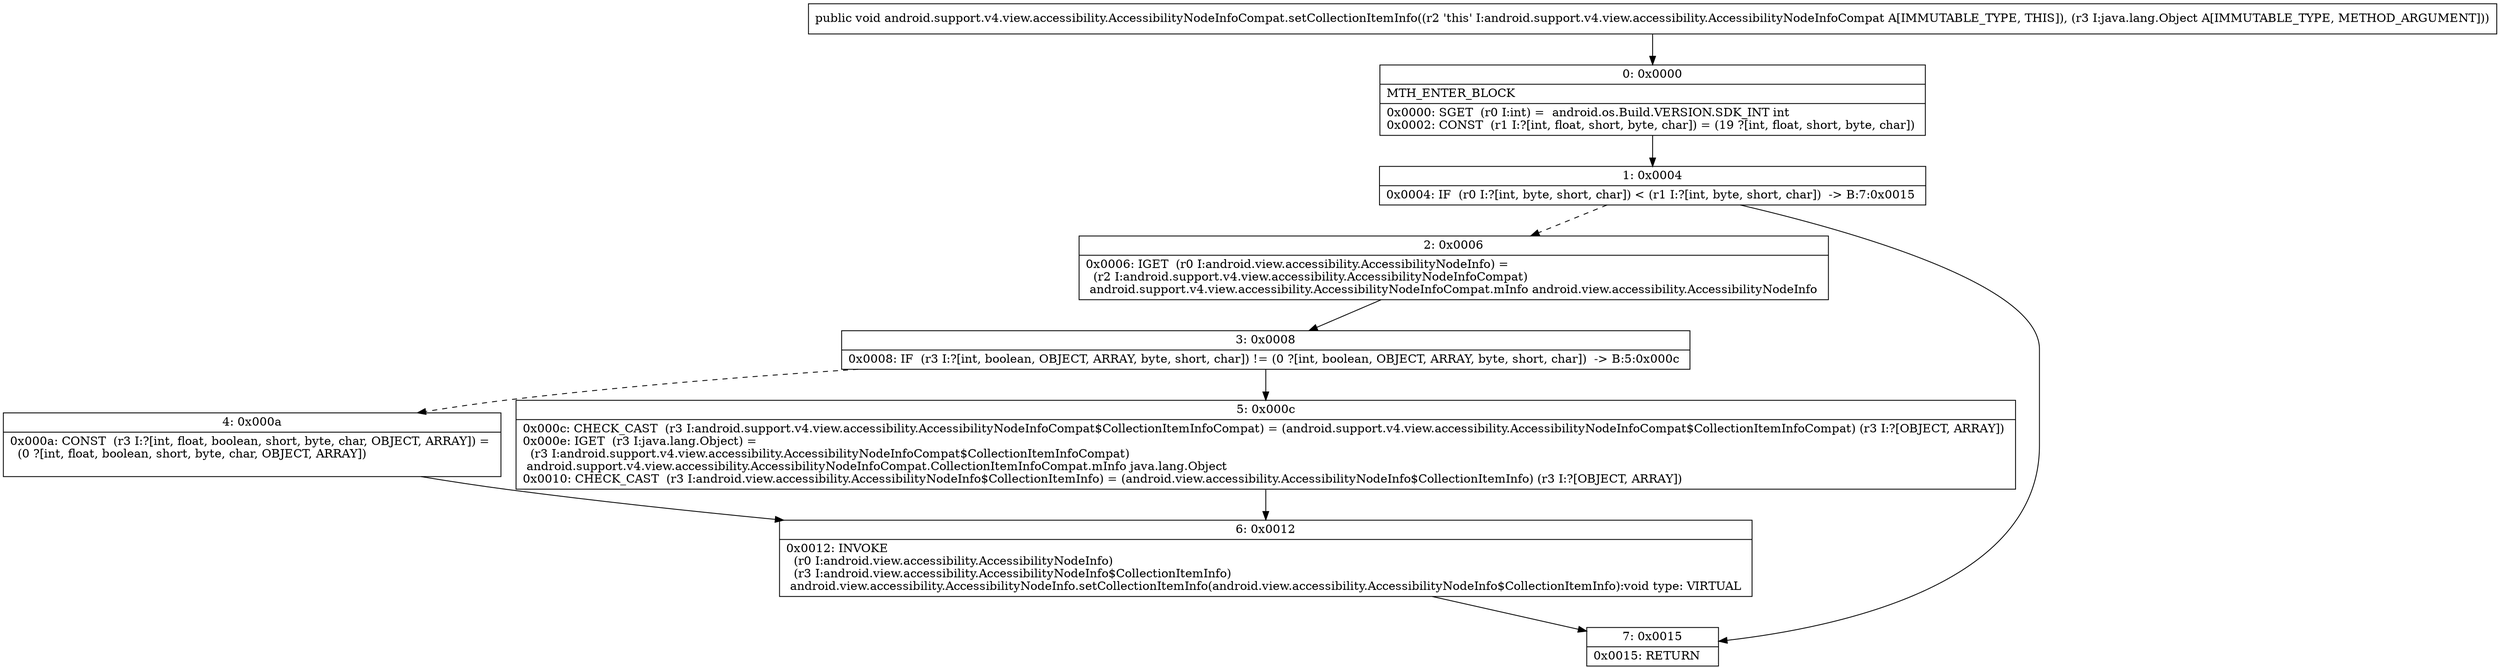 digraph "CFG forandroid.support.v4.view.accessibility.AccessibilityNodeInfoCompat.setCollectionItemInfo(Ljava\/lang\/Object;)V" {
Node_0 [shape=record,label="{0\:\ 0x0000|MTH_ENTER_BLOCK\l|0x0000: SGET  (r0 I:int) =  android.os.Build.VERSION.SDK_INT int \l0x0002: CONST  (r1 I:?[int, float, short, byte, char]) = (19 ?[int, float, short, byte, char]) \l}"];
Node_1 [shape=record,label="{1\:\ 0x0004|0x0004: IF  (r0 I:?[int, byte, short, char]) \< (r1 I:?[int, byte, short, char])  \-\> B:7:0x0015 \l}"];
Node_2 [shape=record,label="{2\:\ 0x0006|0x0006: IGET  (r0 I:android.view.accessibility.AccessibilityNodeInfo) = \l  (r2 I:android.support.v4.view.accessibility.AccessibilityNodeInfoCompat)\l android.support.v4.view.accessibility.AccessibilityNodeInfoCompat.mInfo android.view.accessibility.AccessibilityNodeInfo \l}"];
Node_3 [shape=record,label="{3\:\ 0x0008|0x0008: IF  (r3 I:?[int, boolean, OBJECT, ARRAY, byte, short, char]) != (0 ?[int, boolean, OBJECT, ARRAY, byte, short, char])  \-\> B:5:0x000c \l}"];
Node_4 [shape=record,label="{4\:\ 0x000a|0x000a: CONST  (r3 I:?[int, float, boolean, short, byte, char, OBJECT, ARRAY]) = \l  (0 ?[int, float, boolean, short, byte, char, OBJECT, ARRAY])\l \l}"];
Node_5 [shape=record,label="{5\:\ 0x000c|0x000c: CHECK_CAST  (r3 I:android.support.v4.view.accessibility.AccessibilityNodeInfoCompat$CollectionItemInfoCompat) = (android.support.v4.view.accessibility.AccessibilityNodeInfoCompat$CollectionItemInfoCompat) (r3 I:?[OBJECT, ARRAY]) \l0x000e: IGET  (r3 I:java.lang.Object) = \l  (r3 I:android.support.v4.view.accessibility.AccessibilityNodeInfoCompat$CollectionItemInfoCompat)\l android.support.v4.view.accessibility.AccessibilityNodeInfoCompat.CollectionItemInfoCompat.mInfo java.lang.Object \l0x0010: CHECK_CAST  (r3 I:android.view.accessibility.AccessibilityNodeInfo$CollectionItemInfo) = (android.view.accessibility.AccessibilityNodeInfo$CollectionItemInfo) (r3 I:?[OBJECT, ARRAY]) \l}"];
Node_6 [shape=record,label="{6\:\ 0x0012|0x0012: INVOKE  \l  (r0 I:android.view.accessibility.AccessibilityNodeInfo)\l  (r3 I:android.view.accessibility.AccessibilityNodeInfo$CollectionItemInfo)\l android.view.accessibility.AccessibilityNodeInfo.setCollectionItemInfo(android.view.accessibility.AccessibilityNodeInfo$CollectionItemInfo):void type: VIRTUAL \l}"];
Node_7 [shape=record,label="{7\:\ 0x0015|0x0015: RETURN   \l}"];
MethodNode[shape=record,label="{public void android.support.v4.view.accessibility.AccessibilityNodeInfoCompat.setCollectionItemInfo((r2 'this' I:android.support.v4.view.accessibility.AccessibilityNodeInfoCompat A[IMMUTABLE_TYPE, THIS]), (r3 I:java.lang.Object A[IMMUTABLE_TYPE, METHOD_ARGUMENT])) }"];
MethodNode -> Node_0;
Node_0 -> Node_1;
Node_1 -> Node_2[style=dashed];
Node_1 -> Node_7;
Node_2 -> Node_3;
Node_3 -> Node_4[style=dashed];
Node_3 -> Node_5;
Node_4 -> Node_6;
Node_5 -> Node_6;
Node_6 -> Node_7;
}

